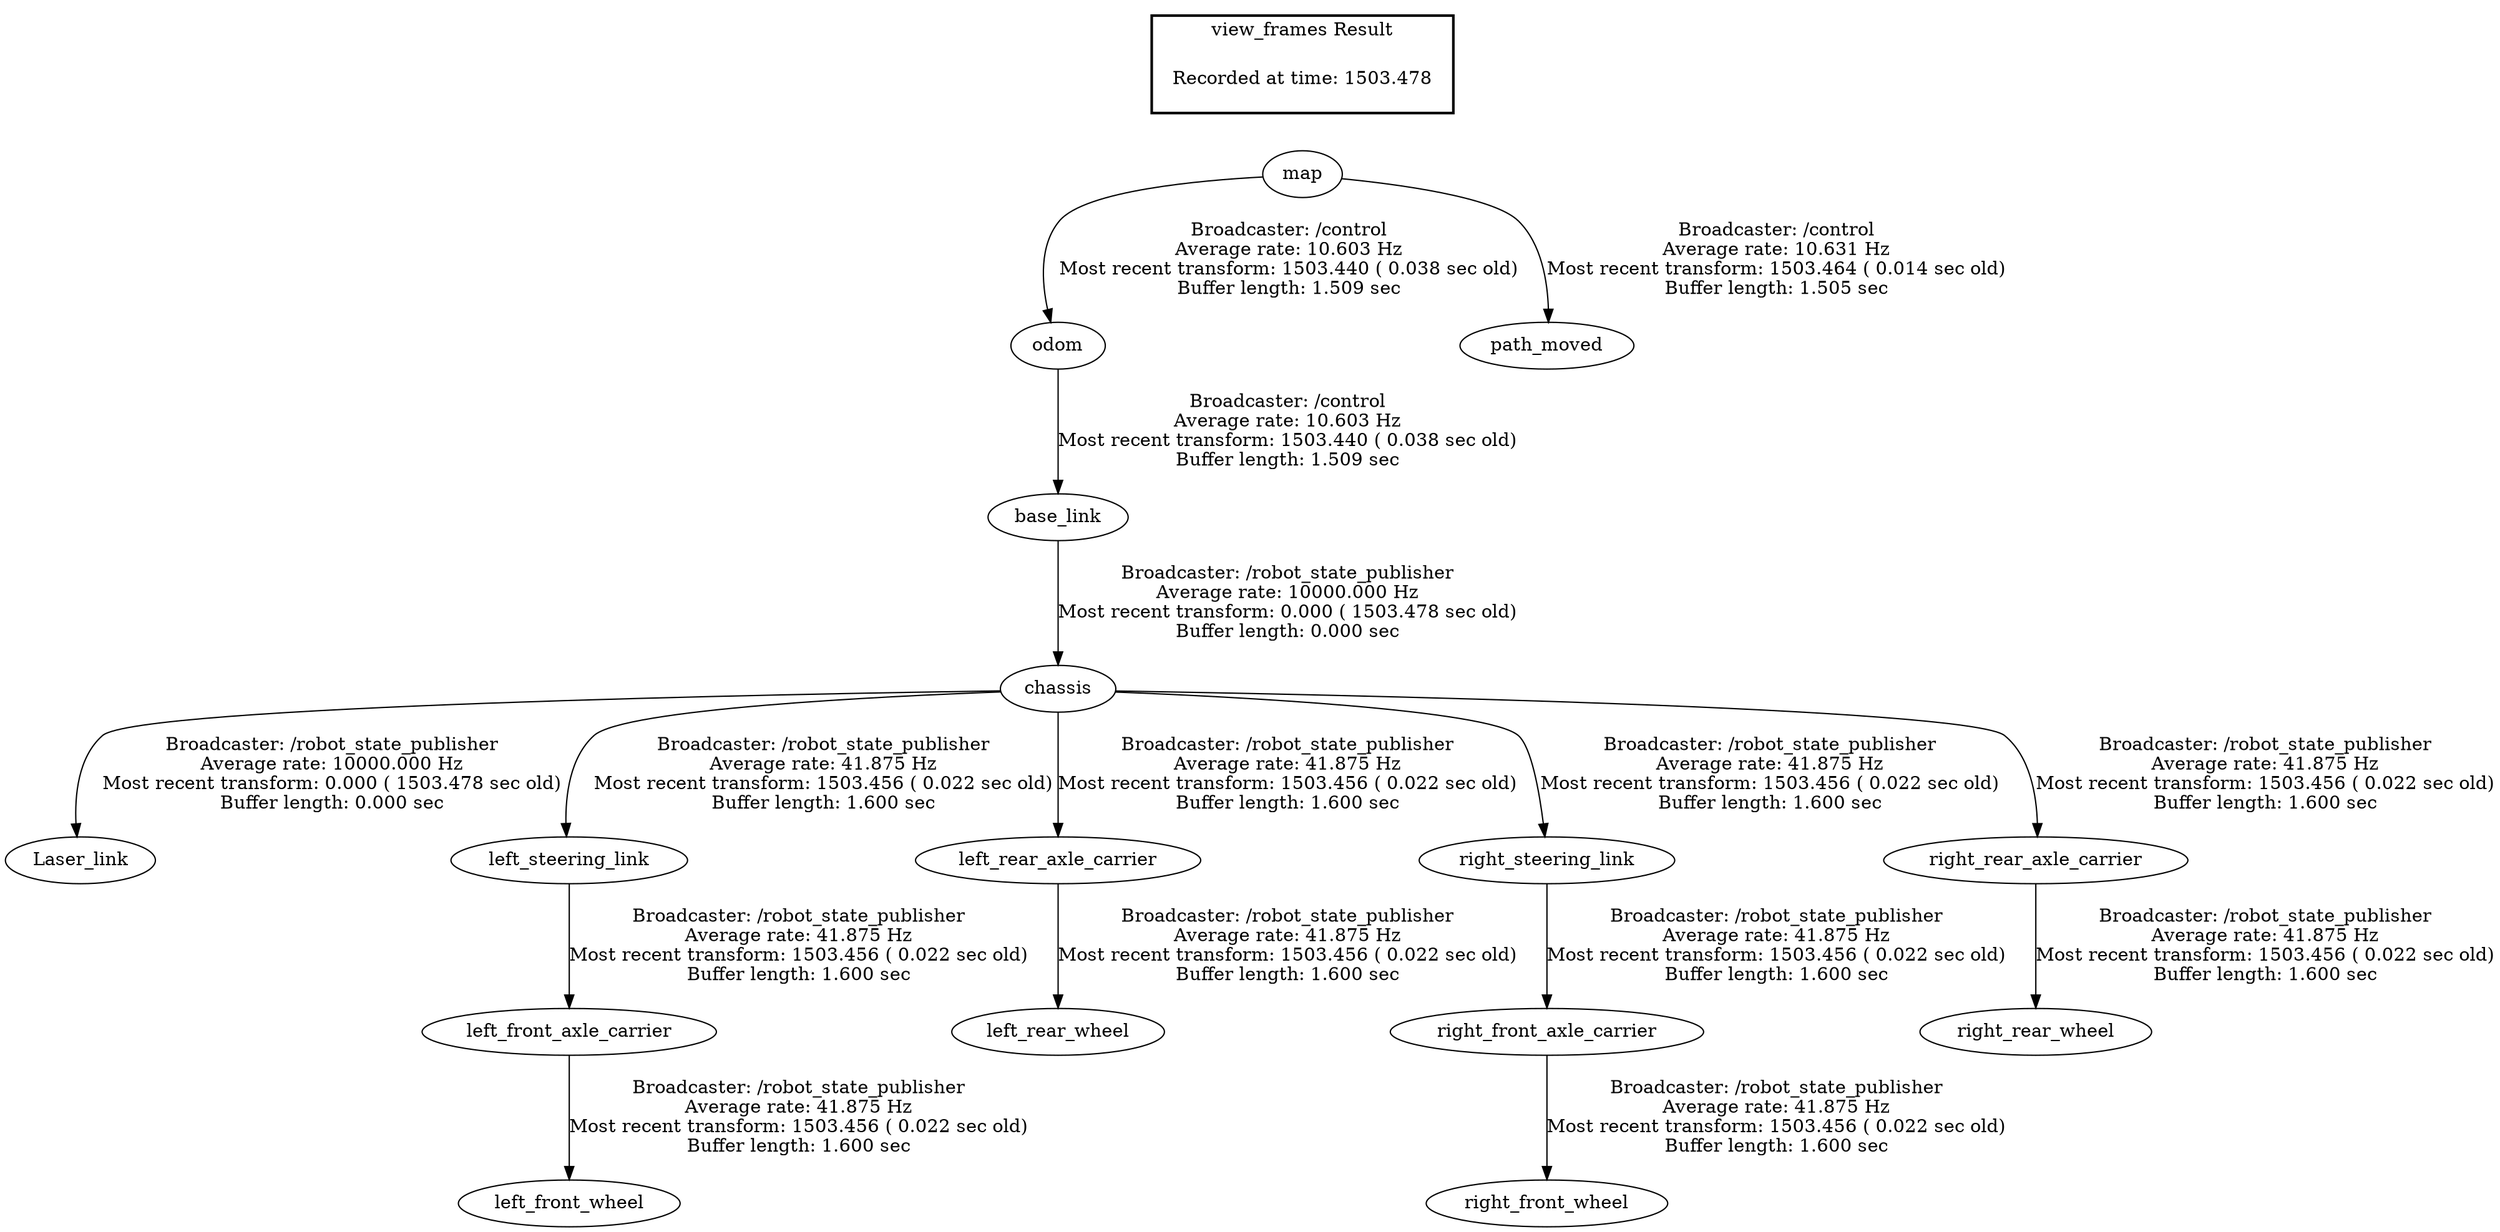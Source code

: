 digraph G {
"base_link" -> "chassis"[label="Broadcaster: /robot_state_publisher\nAverage rate: 10000.000 Hz\nMost recent transform: 0.000 ( 1503.478 sec old)\nBuffer length: 0.000 sec\n"];
"odom" -> "base_link"[label="Broadcaster: /control\nAverage rate: 10.603 Hz\nMost recent transform: 1503.440 ( 0.038 sec old)\nBuffer length: 1.509 sec\n"];
"chassis" -> "Laser_link"[label="Broadcaster: /robot_state_publisher\nAverage rate: 10000.000 Hz\nMost recent transform: 0.000 ( 1503.478 sec old)\nBuffer length: 0.000 sec\n"];
"left_front_axle_carrier" -> "left_front_wheel"[label="Broadcaster: /robot_state_publisher\nAverage rate: 41.875 Hz\nMost recent transform: 1503.456 ( 0.022 sec old)\nBuffer length: 1.600 sec\n"];
"left_steering_link" -> "left_front_axle_carrier"[label="Broadcaster: /robot_state_publisher\nAverage rate: 41.875 Hz\nMost recent transform: 1503.456 ( 0.022 sec old)\nBuffer length: 1.600 sec\n"];
"chassis" -> "left_steering_link"[label="Broadcaster: /robot_state_publisher\nAverage rate: 41.875 Hz\nMost recent transform: 1503.456 ( 0.022 sec old)\nBuffer length: 1.600 sec\n"];
"left_rear_axle_carrier" -> "left_rear_wheel"[label="Broadcaster: /robot_state_publisher\nAverage rate: 41.875 Hz\nMost recent transform: 1503.456 ( 0.022 sec old)\nBuffer length: 1.600 sec\n"];
"chassis" -> "left_rear_axle_carrier"[label="Broadcaster: /robot_state_publisher\nAverage rate: 41.875 Hz\nMost recent transform: 1503.456 ( 0.022 sec old)\nBuffer length: 1.600 sec\n"];
"right_front_axle_carrier" -> "right_front_wheel"[label="Broadcaster: /robot_state_publisher\nAverage rate: 41.875 Hz\nMost recent transform: 1503.456 ( 0.022 sec old)\nBuffer length: 1.600 sec\n"];
"right_steering_link" -> "right_front_axle_carrier"[label="Broadcaster: /robot_state_publisher\nAverage rate: 41.875 Hz\nMost recent transform: 1503.456 ( 0.022 sec old)\nBuffer length: 1.600 sec\n"];
"chassis" -> "right_steering_link"[label="Broadcaster: /robot_state_publisher\nAverage rate: 41.875 Hz\nMost recent transform: 1503.456 ( 0.022 sec old)\nBuffer length: 1.600 sec\n"];
"right_rear_axle_carrier" -> "right_rear_wheel"[label="Broadcaster: /robot_state_publisher\nAverage rate: 41.875 Hz\nMost recent transform: 1503.456 ( 0.022 sec old)\nBuffer length: 1.600 sec\n"];
"chassis" -> "right_rear_axle_carrier"[label="Broadcaster: /robot_state_publisher\nAverage rate: 41.875 Hz\nMost recent transform: 1503.456 ( 0.022 sec old)\nBuffer length: 1.600 sec\n"];
"map" -> "odom"[label="Broadcaster: /control\nAverage rate: 10.603 Hz\nMost recent transform: 1503.440 ( 0.038 sec old)\nBuffer length: 1.509 sec\n"];
"map" -> "path_moved"[label="Broadcaster: /control\nAverage rate: 10.631 Hz\nMost recent transform: 1503.464 ( 0.014 sec old)\nBuffer length: 1.505 sec\n"];
edge [style=invis];
 subgraph cluster_legend { style=bold; color=black; label ="view_frames Result";
"Recorded at time: 1503.478"[ shape=plaintext ] ;
 }->"map";
}